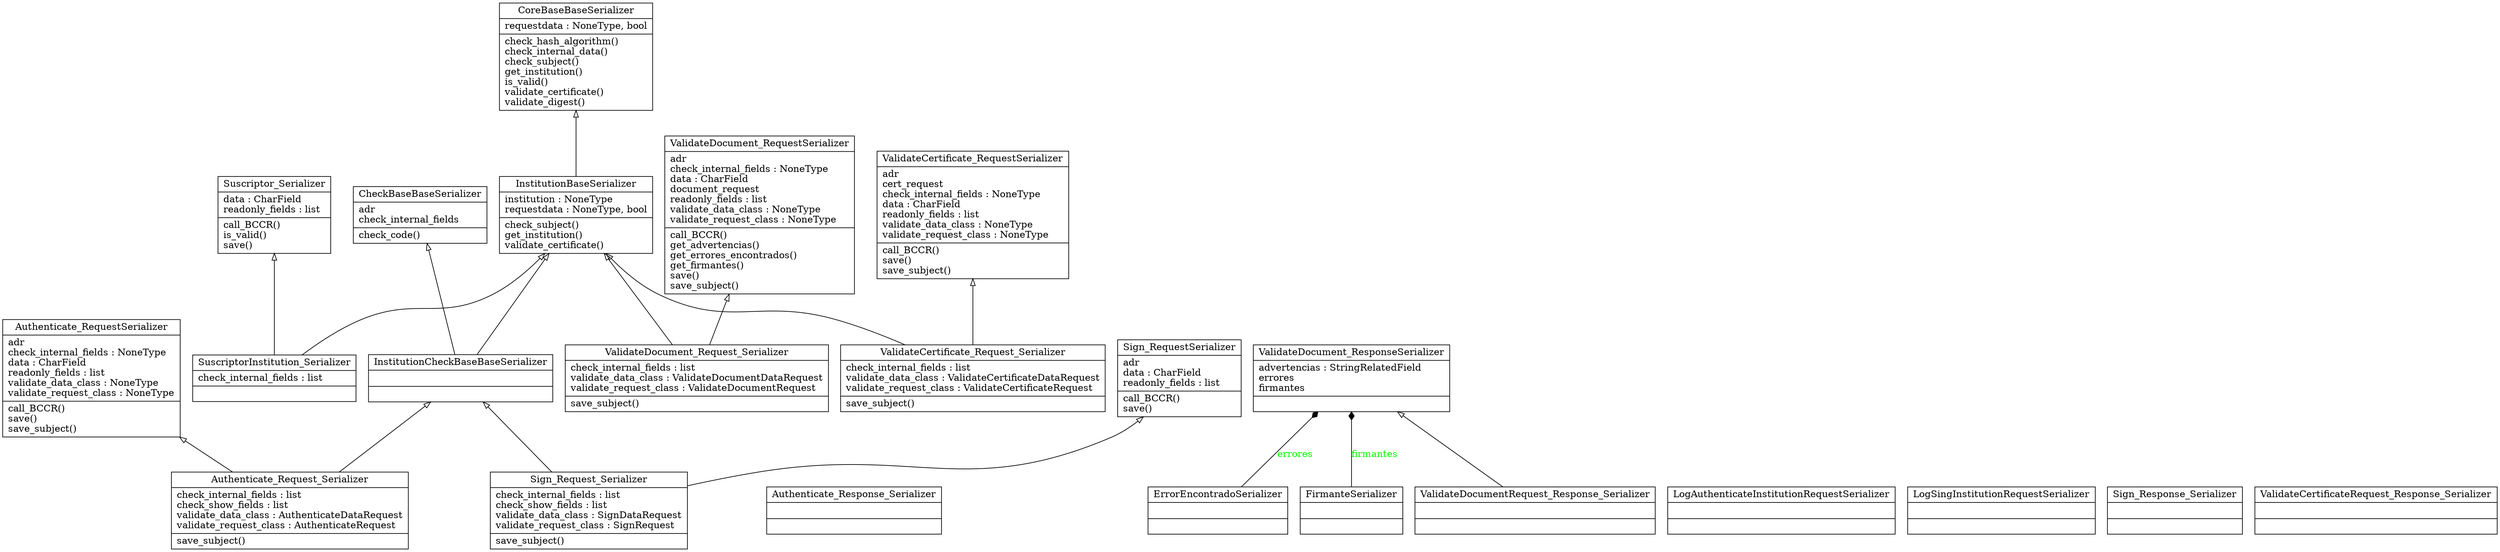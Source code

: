 digraph "classes" {
charset="utf-8"
rankdir=BT
"0" [label="{Authenticate_RequestSerializer|adr\lcheck_internal_fields : NoneType\ldata : CharField\lreadonly_fields : list\lvalidate_data_class : NoneType\lvalidate_request_class : NoneType\l|call_BCCR()\lsave()\lsave_subject()\l}", shape="record"];
"1" [label="{Authenticate_Request_Serializer|check_internal_fields : list\lcheck_show_fields : list\lvalidate_data_class : AuthenticateDataRequest\lvalidate_request_class : AuthenticateRequest\l|save_subject()\l}", shape="record"];
"2" [label="{Authenticate_Response_Serializer|\l|}", shape="record"];
"3" [label="{CheckBaseBaseSerializer|adr\lcheck_internal_fields\l|check_code()\l}", shape="record"];
"4" [label="{CoreBaseBaseSerializer|requestdata : NoneType, bool\l|check_hash_algorithm()\lcheck_internal_data()\lcheck_subject()\lget_institution()\lis_valid()\lvalidate_certificate()\lvalidate_digest()\l}", shape="record"];
"5" [label="{ErrorEncontradoSerializer|\l|}", shape="record"];
"6" [label="{FirmanteSerializer|\l|}", shape="record"];
"7" [label="{InstitutionBaseSerializer|institution : NoneType\lrequestdata : NoneType, bool\l|check_subject()\lget_institution()\lvalidate_certificate()\l}", shape="record"];
"8" [label="{InstitutionCheckBaseBaseSerializer|\l|}", shape="record"];
"9" [label="{LogAuthenticateInstitutionRequestSerializer|\l|}", shape="record"];
"10" [label="{LogSingInstitutionRequestSerializer|\l|}", shape="record"];
"24" [label="{Sign_RequestSerializer|adr\ldata : CharField\lreadonly_fields : list\l|call_BCCR()\lsave()\l}", shape="record"];
"25" [label="{Sign_Request_Serializer|check_internal_fields : list\lcheck_show_fields : list\lvalidate_data_class : SignDataRequest\lvalidate_request_class : SignRequest\l|save_subject()\l}", shape="record"];
"26" [label="{Sign_Response_Serializer|\l|}", shape="record"];
"27" [label="{SuscriptorInstitution_Serializer|check_internal_fields : list\l|}", shape="record"];
"28" [label="{Suscriptor_Serializer|data : CharField\lreadonly_fields : list\l|call_BCCR()\lis_valid()\lsave()\l}", shape="record"];
"29" [label="{ValidateCertificateRequest_Response_Serializer|\l|}", shape="record"];
"30" [label="{ValidateCertificate_RequestSerializer|adr\lcert_request\lcheck_internal_fields : NoneType\ldata : CharField\lreadonly_fields : list\lvalidate_data_class : NoneType\lvalidate_request_class : NoneType\l|call_BCCR()\lsave()\lsave_subject()\l}", shape="record"];
"31" [label="{ValidateCertificate_Request_Serializer|check_internal_fields : list\lvalidate_data_class : ValidateCertificateDataRequest\lvalidate_request_class : ValidateCertificateRequest\l|save_subject()\l}", shape="record"];
"32" [label="{ValidateDocumentRequest_Response_Serializer|\l|}", shape="record"];
"33" [label="{ValidateDocument_RequestSerializer|adr\lcheck_internal_fields : NoneType\ldata : CharField\ldocument_request\lreadonly_fields : list\lvalidate_data_class : NoneType\lvalidate_request_class : NoneType\l|call_BCCR()\lget_advertencias()\lget_errores_encontrados()\lget_firmantes()\lsave()\lsave_subject()\l}", shape="record"];
"34" [label="{ValidateDocument_Request_Serializer|check_internal_fields : list\lvalidate_data_class : ValidateDocumentDataRequest\lvalidate_request_class : ValidateDocumentRequest\l|save_subject()\l}", shape="record"];
"35" [label="{ValidateDocument_ResponseSerializer|advertencias : StringRelatedField\lerrores\lfirmantes\l|}", shape="record"];
"1" -> "0" [arrowhead="empty", arrowtail="none"];
"1" -> "8" [arrowhead="empty", arrowtail="none"];
"7" -> "4" [arrowhead="empty", arrowtail="none"];
"8" -> "3" [arrowhead="empty", arrowtail="none"];
"8" -> "7" [arrowhead="empty", arrowtail="none"];
"25" -> "8" [arrowhead="empty", arrowtail="none"];
"25" -> "24" [arrowhead="empty", arrowtail="none"];
"27" -> "7" [arrowhead="empty", arrowtail="none"];
"27" -> "28" [arrowhead="empty", arrowtail="none"];
"31" -> "7" [arrowhead="empty", arrowtail="none"];
"31" -> "30" [arrowhead="empty", arrowtail="none"];
"32" -> "35" [arrowhead="empty", arrowtail="none"];
"34" -> "7" [arrowhead="empty", arrowtail="none"];
"34" -> "33" [arrowhead="empty", arrowtail="none"];
"5" -> "35" [arrowhead="diamond", arrowtail="none", fontcolor="green", label="errores", style="solid"];
"6" -> "35" [arrowhead="diamond", arrowtail="none", fontcolor="green", label="firmantes", style="solid"];
}
